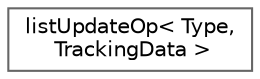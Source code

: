 digraph "Graphical Class Hierarchy"
{
 // LATEX_PDF_SIZE
  bgcolor="transparent";
  edge [fontname=Helvetica,fontsize=10,labelfontname=Helvetica,labelfontsize=10];
  node [fontname=Helvetica,fontsize=10,shape=box,height=0.2,width=0.4];
  rankdir="LR";
  Node0 [id="Node000000",label="listUpdateOp\< Type,\l TrackingData \>",height=0.2,width=0.4,color="grey40", fillcolor="white", style="filled",URL="$classFoam_1_1listUpdateOp.html",tooltip=" "];
}
